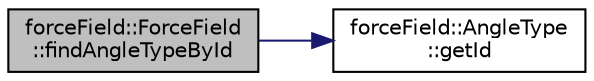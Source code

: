digraph "forceField::ForceField::findAngleTypeById"
{
 // LATEX_PDF_SIZE
  edge [fontname="Helvetica",fontsize="10",labelfontname="Helvetica",labelfontsize="10"];
  node [fontname="Helvetica",fontsize="10",shape=record];
  rankdir="LR";
  Node1 [label="forceField::ForceField\l::findAngleTypeById",height=0.2,width=0.4,color="black", fillcolor="grey75", style="filled", fontcolor="black",tooltip="find angle type by id"];
  Node1 -> Node2 [color="midnightblue",fontsize="10",style="solid",fontname="Helvetica"];
  Node2 [label="forceField::AngleType\l::getId",height=0.2,width=0.4,color="black", fillcolor="white", style="filled",URL="$classforceField_1_1AngleType.html#a15987caab8179a3580d93018f8555ef1",tooltip=" "];
}
